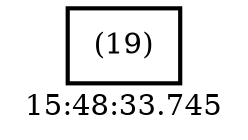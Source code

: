 digraph  g{ graph[label = "15:48:33.745"]
node [shape=rectangle, color=black, fontcolor=black, style=bold] edge [color=black] 0 [label="(19)"] ; 
}

